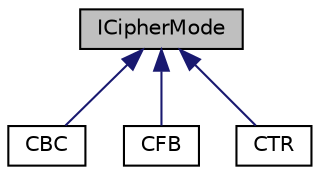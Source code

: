 digraph "ICipherMode"
{
 // LATEX_PDF_SIZE
  edge [fontname="Helvetica",fontsize="10",labelfontname="Helvetica",labelfontsize="10"];
  node [fontname="Helvetica",fontsize="10",shape=record];
  Node1 [label="ICipherMode",height=0.2,width=0.4,color="black", fillcolor="grey75", style="filled", fontcolor="black",tooltip="The block-cipher standard mode virtual interface class."];
  Node1 -> Node2 [dir="back",color="midnightblue",fontsize="10",style="solid",fontname="Helvetica"];
  Node2 [label="CBC",height=0.2,width=0.4,color="black", fillcolor="white", style="filled",URL="$class_c_b_c.html",tooltip="CBC: An implementation of a Cipher Block Chaining Mode"];
  Node1 -> Node3 [dir="back",color="midnightblue",fontsize="10",style="solid",fontname="Helvetica"];
  Node3 [label="CFB",height=0.2,width=0.4,color="black", fillcolor="white", style="filled",URL="$class_c_f_b.html",tooltip="CFB: An implementation of a Cipher FeedBack Mode"];
  Node1 -> Node4 [dir="back",color="midnightblue",fontsize="10",style="solid",fontname="Helvetica"];
  Node4 [label="CTR",height=0.2,width=0.4,color="black", fillcolor="white", style="filled",URL="$class_c_t_r.html",tooltip="CTR: An implementation of a Big-Endian integer Counter Mode"];
}
